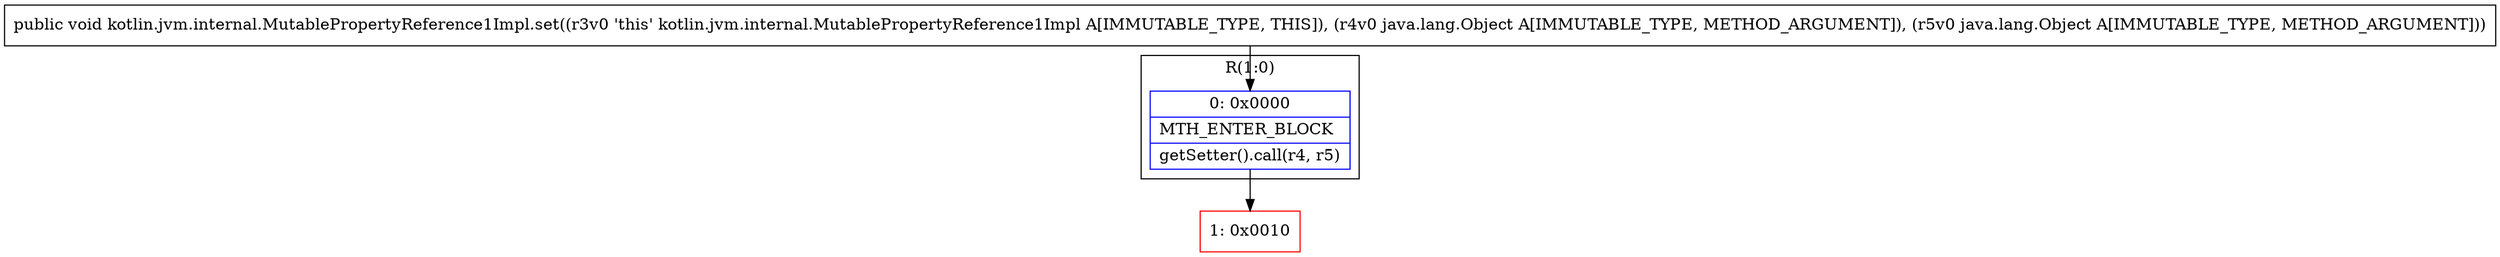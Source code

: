 digraph "CFG forkotlin.jvm.internal.MutablePropertyReference1Impl.set(Ljava\/lang\/Object;Ljava\/lang\/Object;)V" {
subgraph cluster_Region_190553433 {
label = "R(1:0)";
node [shape=record,color=blue];
Node_0 [shape=record,label="{0\:\ 0x0000|MTH_ENTER_BLOCK\l|getSetter().call(r4, r5)\l}"];
}
Node_1 [shape=record,color=red,label="{1\:\ 0x0010}"];
MethodNode[shape=record,label="{public void kotlin.jvm.internal.MutablePropertyReference1Impl.set((r3v0 'this' kotlin.jvm.internal.MutablePropertyReference1Impl A[IMMUTABLE_TYPE, THIS]), (r4v0 java.lang.Object A[IMMUTABLE_TYPE, METHOD_ARGUMENT]), (r5v0 java.lang.Object A[IMMUTABLE_TYPE, METHOD_ARGUMENT])) }"];
MethodNode -> Node_0;
Node_0 -> Node_1;
}

